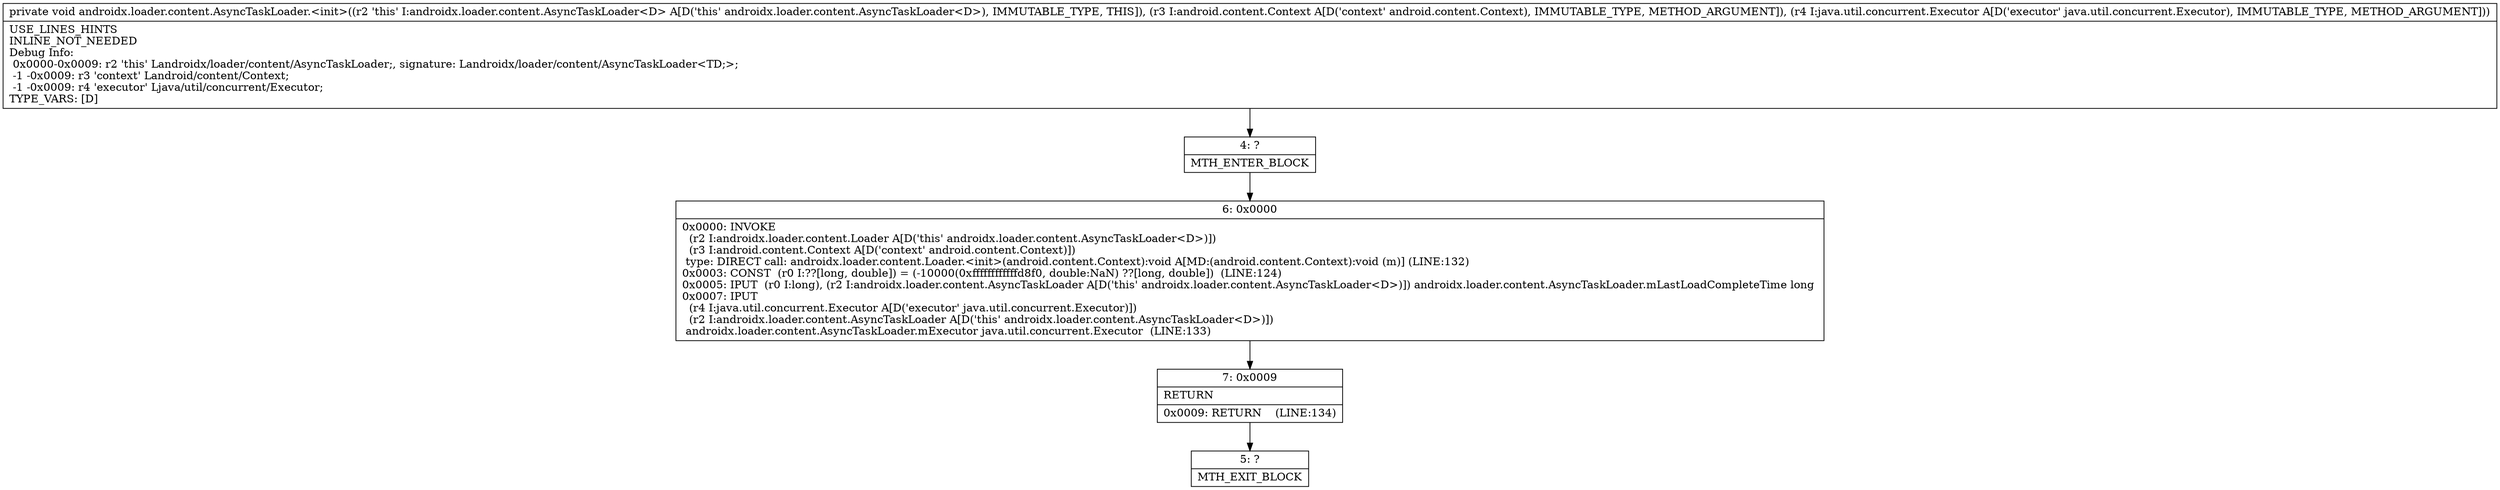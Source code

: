 digraph "CFG forandroidx.loader.content.AsyncTaskLoader.\<init\>(Landroid\/content\/Context;Ljava\/util\/concurrent\/Executor;)V" {
Node_4 [shape=record,label="{4\:\ ?|MTH_ENTER_BLOCK\l}"];
Node_6 [shape=record,label="{6\:\ 0x0000|0x0000: INVOKE  \l  (r2 I:androidx.loader.content.Loader A[D('this' androidx.loader.content.AsyncTaskLoader\<D\>)])\l  (r3 I:android.content.Context A[D('context' android.content.Context)])\l type: DIRECT call: androidx.loader.content.Loader.\<init\>(android.content.Context):void A[MD:(android.content.Context):void (m)] (LINE:132)\l0x0003: CONST  (r0 I:??[long, double]) = (\-10000(0xffffffffffffd8f0, double:NaN) ??[long, double])  (LINE:124)\l0x0005: IPUT  (r0 I:long), (r2 I:androidx.loader.content.AsyncTaskLoader A[D('this' androidx.loader.content.AsyncTaskLoader\<D\>)]) androidx.loader.content.AsyncTaskLoader.mLastLoadCompleteTime long \l0x0007: IPUT  \l  (r4 I:java.util.concurrent.Executor A[D('executor' java.util.concurrent.Executor)])\l  (r2 I:androidx.loader.content.AsyncTaskLoader A[D('this' androidx.loader.content.AsyncTaskLoader\<D\>)])\l androidx.loader.content.AsyncTaskLoader.mExecutor java.util.concurrent.Executor  (LINE:133)\l}"];
Node_7 [shape=record,label="{7\:\ 0x0009|RETURN\l|0x0009: RETURN    (LINE:134)\l}"];
Node_5 [shape=record,label="{5\:\ ?|MTH_EXIT_BLOCK\l}"];
MethodNode[shape=record,label="{private void androidx.loader.content.AsyncTaskLoader.\<init\>((r2 'this' I:androidx.loader.content.AsyncTaskLoader\<D\> A[D('this' androidx.loader.content.AsyncTaskLoader\<D\>), IMMUTABLE_TYPE, THIS]), (r3 I:android.content.Context A[D('context' android.content.Context), IMMUTABLE_TYPE, METHOD_ARGUMENT]), (r4 I:java.util.concurrent.Executor A[D('executor' java.util.concurrent.Executor), IMMUTABLE_TYPE, METHOD_ARGUMENT]))  | USE_LINES_HINTS\lINLINE_NOT_NEEDED\lDebug Info:\l  0x0000\-0x0009: r2 'this' Landroidx\/loader\/content\/AsyncTaskLoader;, signature: Landroidx\/loader\/content\/AsyncTaskLoader\<TD;\>;\l  \-1 \-0x0009: r3 'context' Landroid\/content\/Context;\l  \-1 \-0x0009: r4 'executor' Ljava\/util\/concurrent\/Executor;\lTYPE_VARS: [D]\l}"];
MethodNode -> Node_4;Node_4 -> Node_6;
Node_6 -> Node_7;
Node_7 -> Node_5;
}

